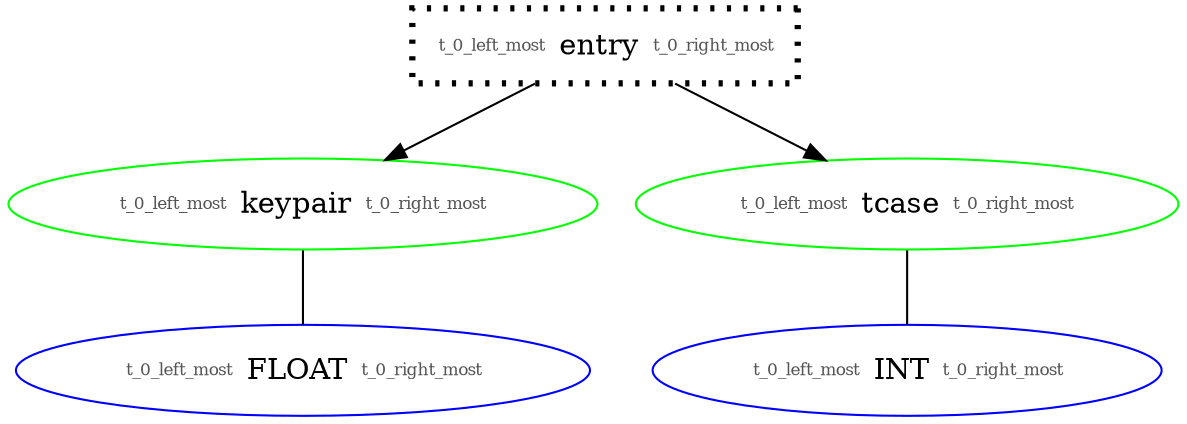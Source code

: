 digraph gra_bst {
node_1 [ label=<<table border='0'><tr><td><font point-size='8' color='#555555'>t_0_left_most</font></td><td>entry</td><td><font point-size='8' color='#555555'>t_0_right_most</font></td></tr></table>>, color="black", shape="box", penwidth=3, style="dotted" ];
node_2 [ label=<<table border='0'><tr><td><font point-size='8' color='#555555'>t_0_left_most</font></td><td>keypair</td><td><font point-size='8' color='#555555'>t_0_right_most</font></td></tr></table>>, color="green" ];
node_3 [ label=<<table border='0'><tr><td><font point-size='8' color='#555555'>t_0_left_most</font></td><td>FLOAT</td><td><font point-size='8' color='#555555'>t_0_right_most</font></td></tr></table>>, color="blue" ];
node_2 -> node_3 [ arrowhead=none ];
node_1 -> node_2;
node_4 [ label=<<table border='0'><tr><td><font point-size='8' color='#555555'>t_0_left_most</font></td><td>tcase</td><td><font point-size='8' color='#555555'>t_0_right_most</font></td></tr></table>>, color="green" ];
node_5 [ label=<<table border='0'><tr><td><font point-size='8' color='#555555'>t_0_left_most</font></td><td>INT</td><td><font point-size='8' color='#555555'>t_0_right_most</font></td></tr></table>>, color="blue" ];
node_4 -> node_5 [ arrowhead=none ];
node_1 -> node_4;
}
